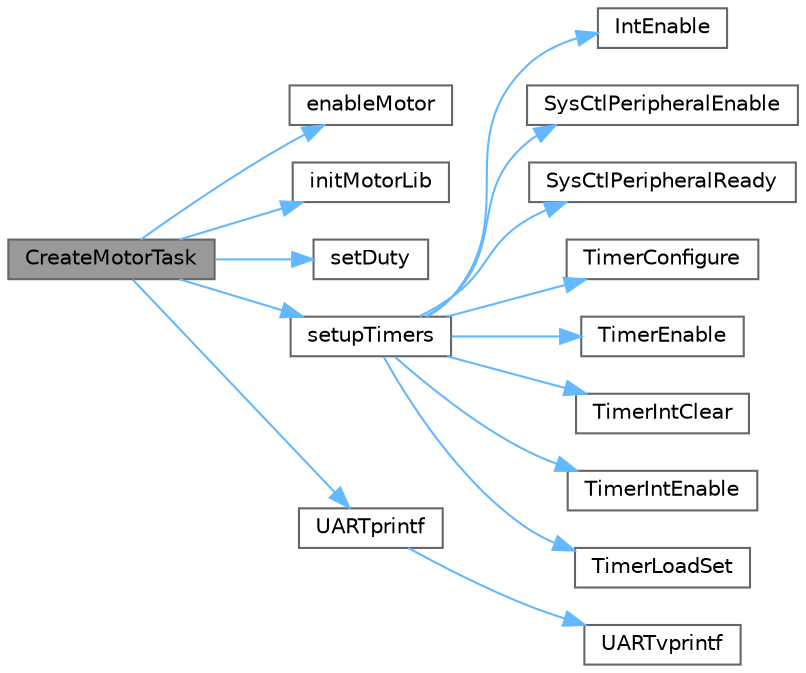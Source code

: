 digraph "CreateMotorTask"
{
 // LATEX_PDF_SIZE
  bgcolor="transparent";
  edge [fontname=Helvetica,fontsize=10,labelfontname=Helvetica,labelfontsize=10];
  node [fontname=Helvetica,fontsize=10,shape=box,height=0.2,width=0.4];
  rankdir="LR";
  Node1 [id="Node000001",label="CreateMotorTask",height=0.2,width=0.4,color="gray40", fillcolor="grey60", style="filled", fontcolor="black",tooltip="Create Motor Control Tasks."];
  Node1 -> Node2 [id="edge1_Node000001_Node000002",color="steelblue1",style="solid",tooltip=" "];
  Node2 [id="Node000002",label="enableMotor",height=0.2,width=0.4,color="grey40", fillcolor="white", style="filled",URL="$motorlib_8h.html#ad4c5f85964505556f9cbcf76028a8905",tooltip="Enables Motor Drive by setting enable pin to low."];
  Node1 -> Node3 [id="edge2_Node000001_Node000003",color="steelblue1",style="solid",tooltip=" "];
  Node3 [id="Node000003",label="initMotorLib",height=0.2,width=0.4,color="grey40", fillcolor="white", style="filled",URL="$motorlib_8h.html#a74c4151f97d669bd0767f3a90d38fb32",tooltip="Initialise GPIO and PWM module to ensure correct setup of High/Low side pins."];
  Node1 -> Node4 [id="edge3_Node000001_Node000004",color="steelblue1",style="solid",tooltip=" "];
  Node4 [id="Node000004",label="setDuty",height=0.2,width=0.4,color="grey40", fillcolor="white", style="filled",URL="$motorlib_8h.html#a2787833597cc85b70a8dea4657ccfa12",tooltip="This function sets the duty cycle of the high side PWM lines."];
  Node1 -> Node5 [id="edge4_Node000001_Node000005",color="steelblue1",style="solid",tooltip=" "];
  Node5 [id="Node000005",label="setupTimers",height=0.2,width=0.4,color="grey40", fillcolor="white", style="filled",URL="$group__motor.html#gaf30c012c92bdd66716137298e1f7e198",tooltip="Configure Timer1 for RPM ramping control."];
  Node5 -> Node6 [id="edge5_Node000005_Node000006",color="steelblue1",style="solid",tooltip=" "];
  Node6 [id="Node000006",label="IntEnable",height=0.2,width=0.4,color="grey40", fillcolor="white", style="filled",URL="$group__interrupt__api.html#ga49fc9c3d1a0f8c42a20249f8c5d360ce",tooltip=" "];
  Node5 -> Node7 [id="edge6_Node000005_Node000007",color="steelblue1",style="solid",tooltip=" "];
  Node7 [id="Node000007",label="SysCtlPeripheralEnable",height=0.2,width=0.4,color="grey40", fillcolor="white", style="filled",URL="$group__sysctl__api.html#ga2fbae61db465e1d861a62785d28e3ad6",tooltip=" "];
  Node5 -> Node8 [id="edge7_Node000005_Node000008",color="steelblue1",style="solid",tooltip=" "];
  Node8 [id="Node000008",label="SysCtlPeripheralReady",height=0.2,width=0.4,color="grey40", fillcolor="white", style="filled",URL="$group__sysctl__api.html#ga7ddf1f06376894c31e5596f562c299ac",tooltip=" "];
  Node5 -> Node9 [id="edge8_Node000005_Node000009",color="steelblue1",style="solid",tooltip=" "];
  Node9 [id="Node000009",label="TimerConfigure",height=0.2,width=0.4,color="grey40", fillcolor="white", style="filled",URL="$group__timer__api.html#ga906bd1ce13ef11046b0d4b2722f3a9a8",tooltip=" "];
  Node5 -> Node10 [id="edge9_Node000005_Node000010",color="steelblue1",style="solid",tooltip=" "];
  Node10 [id="Node000010",label="TimerEnable",height=0.2,width=0.4,color="grey40", fillcolor="white", style="filled",URL="$group__timer__api.html#ga13a66ae0ebdd8467176d85e057ed212c",tooltip=" "];
  Node5 -> Node11 [id="edge10_Node000005_Node000011",color="steelblue1",style="solid",tooltip=" "];
  Node11 [id="Node000011",label="TimerIntClear",height=0.2,width=0.4,color="grey40", fillcolor="white", style="filled",URL="$group__timer__api.html#ga57384a0128e97c9059b9a6b5152486c6",tooltip=" "];
  Node5 -> Node12 [id="edge11_Node000005_Node000012",color="steelblue1",style="solid",tooltip=" "];
  Node12 [id="Node000012",label="TimerIntEnable",height=0.2,width=0.4,color="grey40", fillcolor="white", style="filled",URL="$group__timer__api.html#gaf5153c3e27648ca57b95adc691d0afdf",tooltip=" "];
  Node5 -> Node13 [id="edge12_Node000005_Node000013",color="steelblue1",style="solid",tooltip=" "];
  Node13 [id="Node000013",label="TimerLoadSet",height=0.2,width=0.4,color="grey40", fillcolor="white", style="filled",URL="$group__timer__api.html#ga20a168e18a8d3502809ad53c031e4613",tooltip=" "];
  Node1 -> Node14 [id="edge13_Node000001_Node000014",color="steelblue1",style="solid",tooltip=" "];
  Node14 [id="Node000014",label="UARTprintf",height=0.2,width=0.4,color="grey40", fillcolor="white", style="filled",URL="$group__uartstdio__api.html#ga9df4748a317174f7cf3c20ffc072abb0",tooltip=" "];
  Node14 -> Node15 [id="edge14_Node000014_Node000015",color="steelblue1",style="solid",tooltip=" "];
  Node15 [id="Node000015",label="UARTvprintf",height=0.2,width=0.4,color="grey40", fillcolor="white", style="filled",URL="$uartstdio_8h.html#ac24c8a911d71d799981ea44353f472de",tooltip=" "];
}
